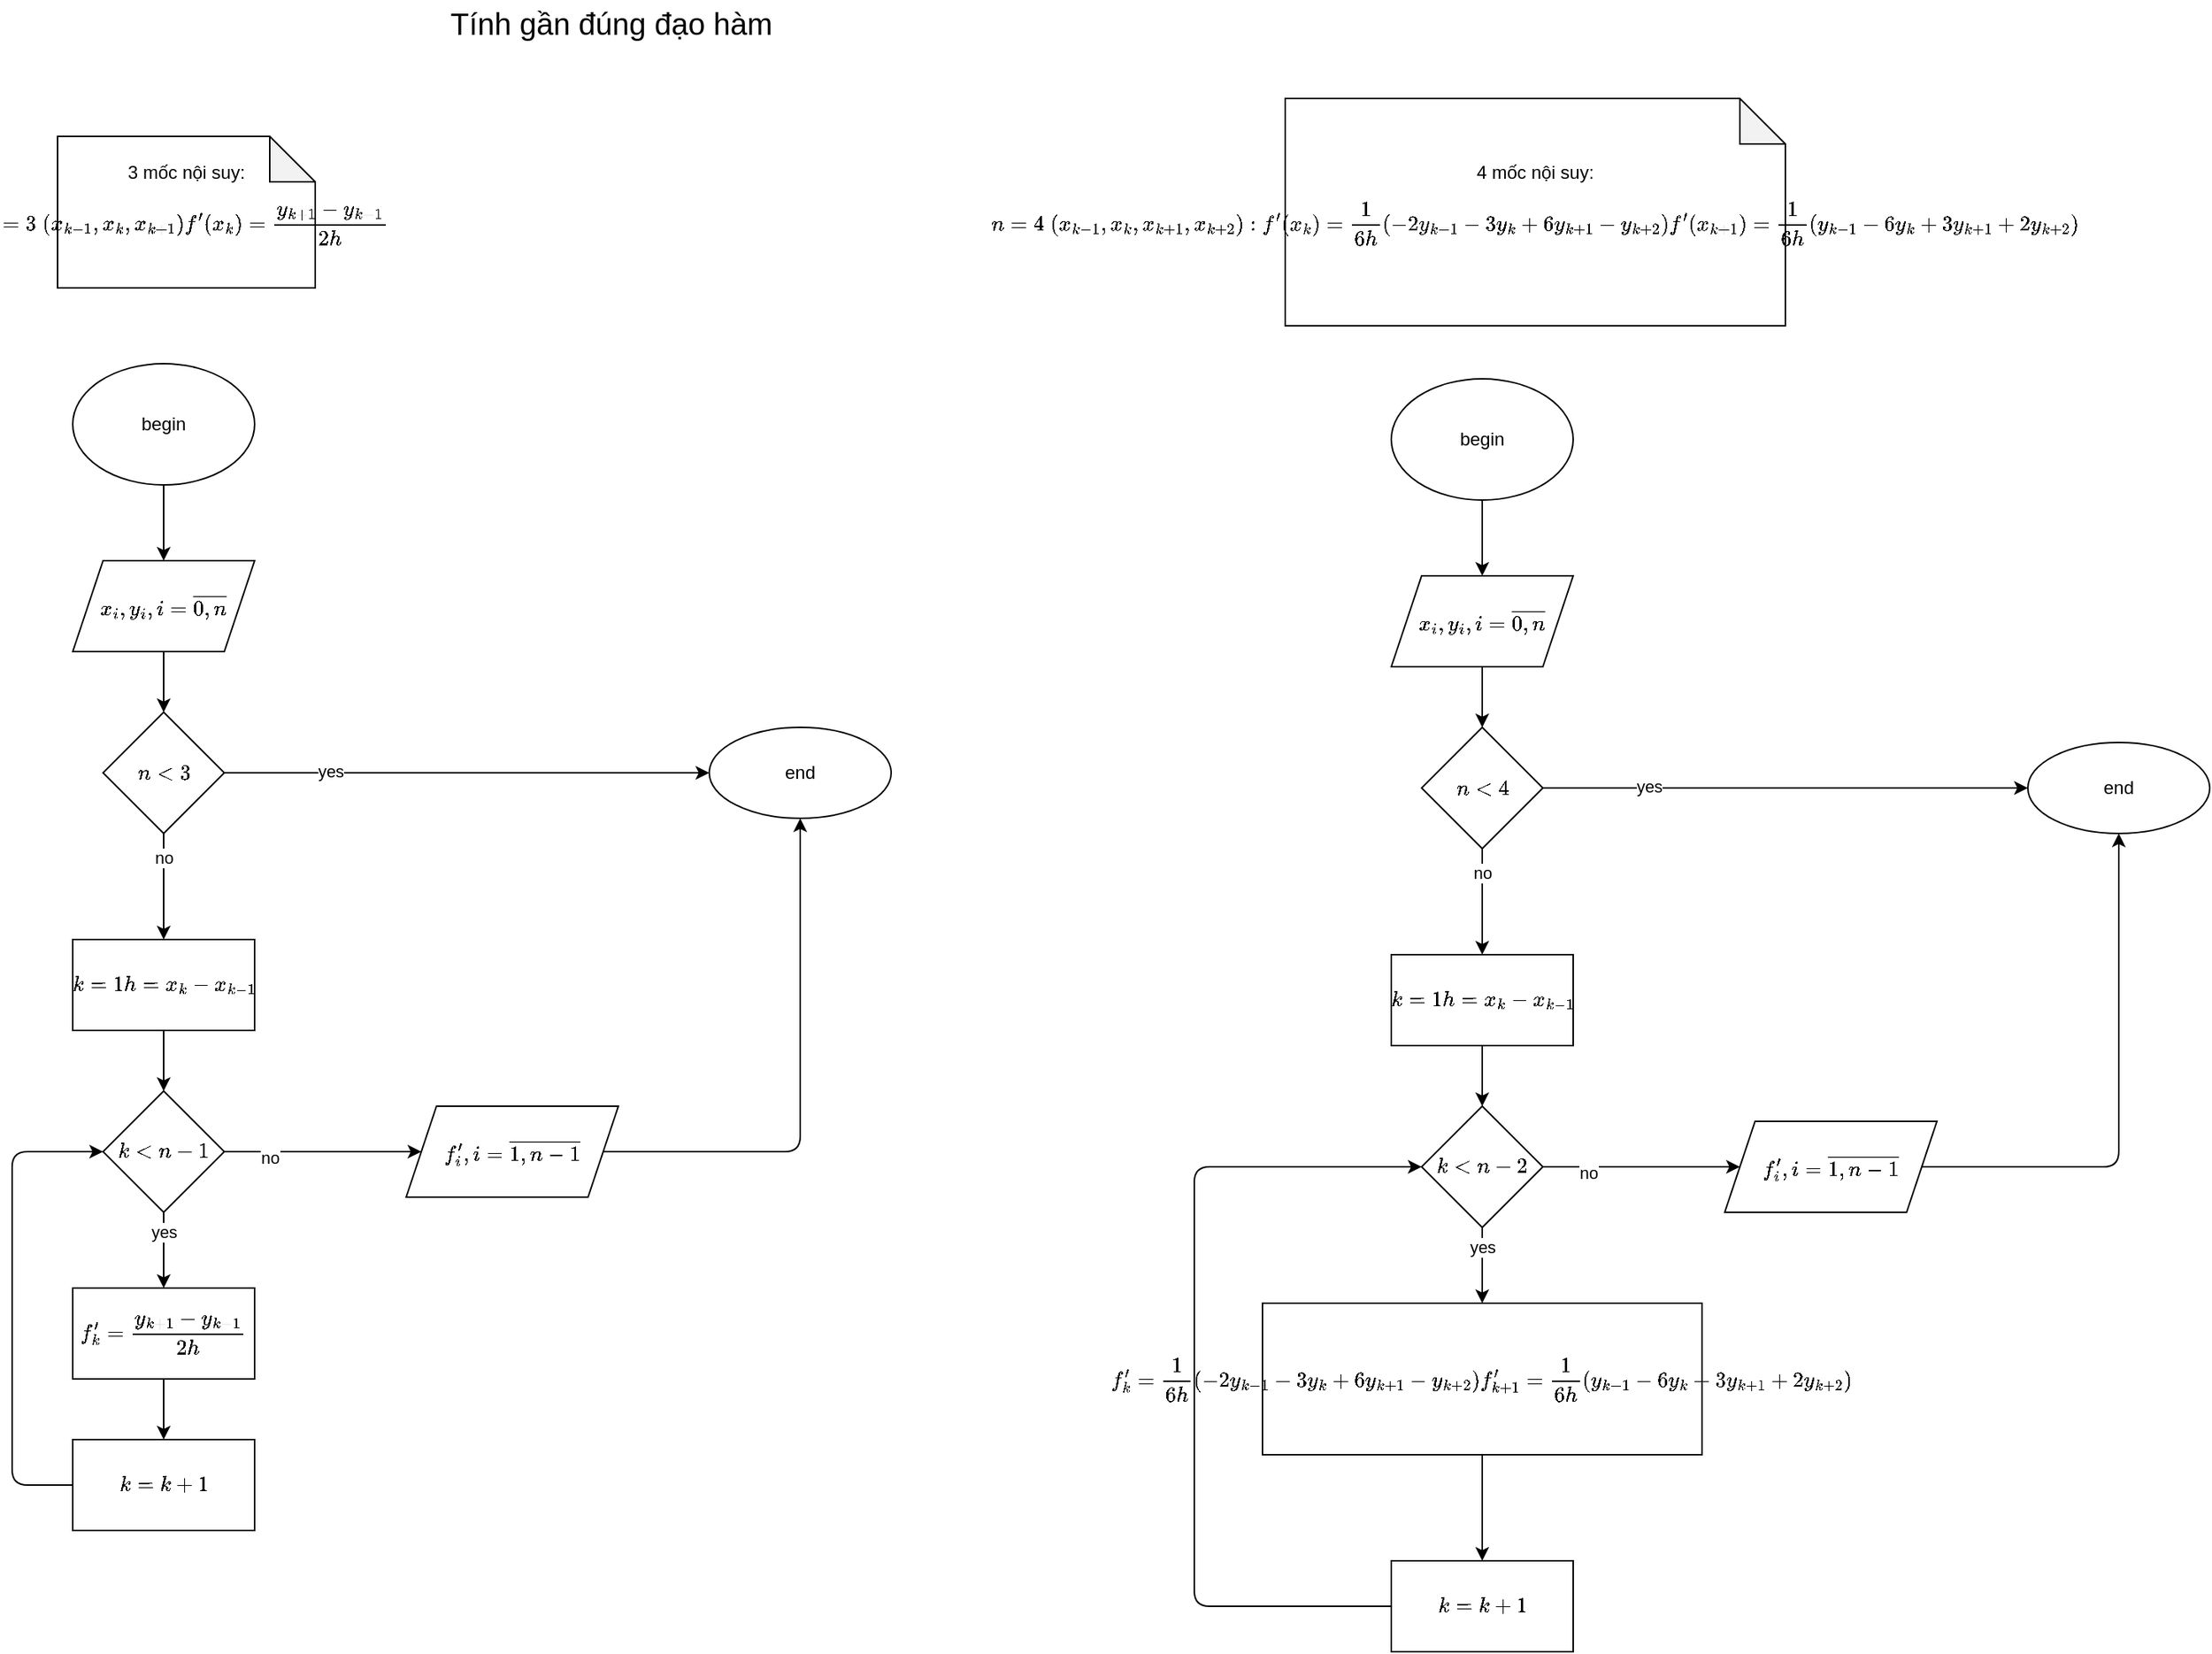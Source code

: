 <mxfile>
    <diagram id="id9vtQxmMrgesIR4HKya" name="Page-1">
        <mxGraphModel dx="686" dy="600" grid="1" gridSize="10" guides="1" tooltips="1" connect="1" arrows="1" fold="1" page="1" pageScale="1" pageWidth="850" pageHeight="1100" math="1" shadow="0">
            <root>
                <mxCell id="0"/>
                <mxCell id="1" parent="0"/>
                <mxCell id="6" value="" style="edgeStyle=none;html=1;" edge="1" parent="1" source="4" target="5">
                    <mxGeometry relative="1" as="geometry"/>
                </mxCell>
                <mxCell id="4" value="begin" style="ellipse;whiteSpace=wrap;html=1;" vertex="1" parent="1">
                    <mxGeometry x="70" y="270" width="120" height="80" as="geometry"/>
                </mxCell>
                <mxCell id="11" value="" style="edgeStyle=none;html=1;" edge="1" parent="1" source="5" target="10">
                    <mxGeometry relative="1" as="geometry"/>
                </mxCell>
                <mxCell id="5" value="&lt;span&gt;$$x_i,y_i,i=\overline{0,n}$$&lt;/span&gt;" style="shape=parallelogram;perimeter=parallelogramPerimeter;whiteSpace=wrap;html=1;fixedSize=1;" vertex="1" parent="1">
                    <mxGeometry x="70" y="400" width="120" height="60" as="geometry"/>
                </mxCell>
                <mxCell id="9" value="3 mốc nội suy:&lt;br&gt;$$n = 3 \; (x_{k-1}, x_{k}, x_{k+1})&amp;nbsp; \\f'(x_k)=\frac{y_{k+1}-y_{k-1}}{2h}$$" style="shape=note;whiteSpace=wrap;html=1;backgroundOutline=1;darkOpacity=0.05;" vertex="1" parent="1">
                    <mxGeometry x="60" y="120" width="170" height="100" as="geometry"/>
                </mxCell>
                <mxCell id="13" value="" style="edgeStyle=none;html=1;" edge="1" parent="1" source="10" target="12">
                    <mxGeometry relative="1" as="geometry">
                        <mxPoint x="270" y="540" as="targetPoint"/>
                    </mxGeometry>
                </mxCell>
                <mxCell id="14" value="yes" style="edgeLabel;html=1;align=center;verticalAlign=middle;resizable=0;points=[];" vertex="1" connectable="0" parent="13">
                    <mxGeometry x="-0.563" y="1" relative="1" as="geometry">
                        <mxPoint as="offset"/>
                    </mxGeometry>
                </mxCell>
                <mxCell id="16" value="" style="edgeStyle=none;html=1;" edge="1" parent="1" source="10" target="15">
                    <mxGeometry relative="1" as="geometry"/>
                </mxCell>
                <mxCell id="17" value="no" style="edgeLabel;html=1;align=center;verticalAlign=middle;resizable=0;points=[];" vertex="1" connectable="0" parent="16">
                    <mxGeometry x="-0.543" relative="1" as="geometry">
                        <mxPoint as="offset"/>
                    </mxGeometry>
                </mxCell>
                <mxCell id="10" value="$$n &amp;lt; 3$$" style="rhombus;whiteSpace=wrap;html=1;" vertex="1" parent="1">
                    <mxGeometry x="90" y="500" width="80" height="80" as="geometry"/>
                </mxCell>
                <mxCell id="12" value="end" style="ellipse;whiteSpace=wrap;html=1;" vertex="1" parent="1">
                    <mxGeometry x="490" y="510" width="120" height="60" as="geometry"/>
                </mxCell>
                <mxCell id="19" value="" style="edgeStyle=none;html=1;exitX=0.5;exitY=1;exitDx=0;exitDy=0;" edge="1" parent="1" source="22" target="18">
                    <mxGeometry relative="1" as="geometry">
                        <mxPoint x="300" y="780" as="sourcePoint"/>
                    </mxGeometry>
                </mxCell>
                <mxCell id="24" value="yes" style="edgeLabel;html=1;align=center;verticalAlign=middle;resizable=0;points=[];" vertex="1" connectable="0" parent="19">
                    <mxGeometry x="-0.471" relative="1" as="geometry">
                        <mxPoint as="offset"/>
                    </mxGeometry>
                </mxCell>
                <mxCell id="15" value="$$k=1\\&lt;br&gt;h=x_k-x_{k-1}$$" style="whiteSpace=wrap;html=1;" vertex="1" parent="1">
                    <mxGeometry x="70" y="650" width="120" height="60" as="geometry"/>
                </mxCell>
                <mxCell id="21" value="" style="edgeStyle=none;html=1;" edge="1" parent="1" source="18" target="20">
                    <mxGeometry relative="1" as="geometry"/>
                </mxCell>
                <mxCell id="18" value="$$f'_k=\frac{y_{k+1}-y_{k-1}}{2h}&lt;br&gt;$$" style="whiteSpace=wrap;html=1;" vertex="1" parent="1">
                    <mxGeometry x="70" y="880" width="120" height="60" as="geometry"/>
                </mxCell>
                <mxCell id="23" value="" style="edgeStyle=none;html=1;exitX=0.5;exitY=1;exitDx=0;exitDy=0;" edge="1" parent="1" source="15" target="22">
                    <mxGeometry relative="1" as="geometry">
                        <mxPoint x="130" y="720" as="sourcePoint"/>
                    </mxGeometry>
                </mxCell>
                <mxCell id="25" style="edgeStyle=none;html=1;exitX=0;exitY=0.5;exitDx=0;exitDy=0;entryX=0;entryY=0.5;entryDx=0;entryDy=0;" edge="1" parent="1" source="20" target="22">
                    <mxGeometry relative="1" as="geometry">
                        <Array as="points">
                            <mxPoint x="30" y="1010"/>
                            <mxPoint x="30" y="790"/>
                        </Array>
                    </mxGeometry>
                </mxCell>
                <mxCell id="20" value="$$k=k+1$$" style="whiteSpace=wrap;html=1;" vertex="1" parent="1">
                    <mxGeometry x="70" y="980" width="120" height="60" as="geometry"/>
                </mxCell>
                <mxCell id="30" value="" style="edgeStyle=none;html=1;" edge="1" parent="1" source="22" target="29">
                    <mxGeometry relative="1" as="geometry"/>
                </mxCell>
                <mxCell id="32" value="no" style="edgeLabel;html=1;align=center;verticalAlign=middle;resizable=0;points=[];" vertex="1" connectable="0" parent="30">
                    <mxGeometry x="-0.537" y="-4" relative="1" as="geometry">
                        <mxPoint as="offset"/>
                    </mxGeometry>
                </mxCell>
                <mxCell id="22" value="$$k&amp;lt;n-1$$" style="rhombus;whiteSpace=wrap;html=1;" vertex="1" parent="1">
                    <mxGeometry x="90" y="750" width="80" height="80" as="geometry"/>
                </mxCell>
                <mxCell id="31" style="edgeStyle=none;html=1;exitX=1;exitY=0.5;exitDx=0;exitDy=0;entryX=0.5;entryY=1;entryDx=0;entryDy=0;" edge="1" parent="1" source="29" target="12">
                    <mxGeometry relative="1" as="geometry">
                        <Array as="points">
                            <mxPoint x="550" y="790"/>
                        </Array>
                    </mxGeometry>
                </mxCell>
                <mxCell id="29" value="$$f'_i,i=\overline{1,n-1}$$" style="shape=parallelogram;perimeter=parallelogramPerimeter;whiteSpace=wrap;html=1;fixedSize=1;" vertex="1" parent="1">
                    <mxGeometry x="290" y="760" width="140" height="60" as="geometry"/>
                </mxCell>
                <mxCell id="33" value="4 mốc nội suy:&lt;br&gt;$$n=4\; (x_{k-1}, x_{k}, x_{k+1}, x_{k+2})&lt;br&gt;: \\&lt;br&gt;f'(x_k)=\frac{1}{6h}(-2y_{k-1}-3y_k+6y_{k+1}-y_{k+2})\\&lt;br&gt;f'(x_{k+1})=\frac{1}{6h}(y_{k-1}-6y_k+3y_{k+1}+2y_{k+2})$$" style="shape=note;whiteSpace=wrap;html=1;backgroundOutline=1;darkOpacity=0.05;" vertex="1" parent="1">
                    <mxGeometry x="870" y="95" width="330" height="150" as="geometry"/>
                </mxCell>
                <mxCell id="34" value="&lt;font style=&quot;font-size: 20px&quot;&gt;Tính gần đúng đạo hàm&lt;/font&gt;" style="text;html=1;strokeColor=none;fillColor=none;align=center;verticalAlign=middle;whiteSpace=wrap;rounded=0;" vertex="1" parent="1">
                    <mxGeometry x="268" y="30" width="315" height="30" as="geometry"/>
                </mxCell>
                <mxCell id="35" value="" style="edgeStyle=none;html=1;" edge="1" source="36" target="38" parent="1">
                    <mxGeometry relative="1" as="geometry"/>
                </mxCell>
                <mxCell id="36" value="begin" style="ellipse;whiteSpace=wrap;html=1;" vertex="1" parent="1">
                    <mxGeometry x="940" y="280" width="120" height="80" as="geometry"/>
                </mxCell>
                <mxCell id="37" value="" style="edgeStyle=none;html=1;" edge="1" source="38" target="43" parent="1">
                    <mxGeometry relative="1" as="geometry"/>
                </mxCell>
                <mxCell id="38" value="&lt;span&gt;$$x_i,y_i,i=\overline{0,n}$$&lt;/span&gt;" style="shape=parallelogram;perimeter=parallelogramPerimeter;whiteSpace=wrap;html=1;fixedSize=1;" vertex="1" parent="1">
                    <mxGeometry x="940" y="410" width="120" height="60" as="geometry"/>
                </mxCell>
                <mxCell id="39" value="" style="edgeStyle=none;html=1;" edge="1" source="43" target="44" parent="1">
                    <mxGeometry relative="1" as="geometry">
                        <mxPoint x="1140" y="550" as="targetPoint"/>
                    </mxGeometry>
                </mxCell>
                <mxCell id="40" value="yes" style="edgeLabel;html=1;align=center;verticalAlign=middle;resizable=0;points=[];" vertex="1" connectable="0" parent="39">
                    <mxGeometry x="-0.563" y="1" relative="1" as="geometry">
                        <mxPoint as="offset"/>
                    </mxGeometry>
                </mxCell>
                <mxCell id="41" value="" style="edgeStyle=none;html=1;" edge="1" source="43" target="47" parent="1">
                    <mxGeometry relative="1" as="geometry"/>
                </mxCell>
                <mxCell id="42" value="no" style="edgeLabel;html=1;align=center;verticalAlign=middle;resizable=0;points=[];" vertex="1" connectable="0" parent="41">
                    <mxGeometry x="-0.543" relative="1" as="geometry">
                        <mxPoint as="offset"/>
                    </mxGeometry>
                </mxCell>
                <mxCell id="43" value="$$n &amp;lt; 4$$" style="rhombus;whiteSpace=wrap;html=1;" vertex="1" parent="1">
                    <mxGeometry x="960" y="510" width="80" height="80" as="geometry"/>
                </mxCell>
                <mxCell id="44" value="end" style="ellipse;whiteSpace=wrap;html=1;" vertex="1" parent="1">
                    <mxGeometry x="1360" y="520" width="120" height="60" as="geometry"/>
                </mxCell>
                <mxCell id="45" value="" style="edgeStyle=none;html=1;exitX=0.5;exitY=1;exitDx=0;exitDy=0;" edge="1" source="55" target="49" parent="1">
                    <mxGeometry relative="1" as="geometry">
                        <mxPoint x="1170" y="790" as="sourcePoint"/>
                    </mxGeometry>
                </mxCell>
                <mxCell id="46" value="yes" style="edgeLabel;html=1;align=center;verticalAlign=middle;resizable=0;points=[];" vertex="1" connectable="0" parent="45">
                    <mxGeometry x="-0.471" relative="1" as="geometry">
                        <mxPoint as="offset"/>
                    </mxGeometry>
                </mxCell>
                <mxCell id="47" value="$$k=1\\&lt;br&gt;h=x_k-x_{k-1}$$" style="whiteSpace=wrap;html=1;" vertex="1" parent="1">
                    <mxGeometry x="940" y="660" width="120" height="60" as="geometry"/>
                </mxCell>
                <mxCell id="48" value="" style="edgeStyle=none;html=1;" edge="1" source="49" target="52" parent="1">
                    <mxGeometry relative="1" as="geometry"/>
                </mxCell>
                <mxCell id="49" value="$$f'_k=\frac{1}{6h}(-2y_{k-1}-3y_k+6y_{k+1}-y_{k+2})\\&lt;br&gt;f'_{k+1}=\frac{1}{6h}(y_{k-1}-6y_k+3y_{k+1}+2y_{k+2})$$" style="whiteSpace=wrap;html=1;" vertex="1" parent="1">
                    <mxGeometry x="855" y="890" width="290" height="100" as="geometry"/>
                </mxCell>
                <mxCell id="50" value="" style="edgeStyle=none;html=1;exitX=0.5;exitY=1;exitDx=0;exitDy=0;" edge="1" source="47" target="55" parent="1">
                    <mxGeometry relative="1" as="geometry">
                        <mxPoint x="1000" y="730" as="sourcePoint"/>
                    </mxGeometry>
                </mxCell>
                <mxCell id="51" style="edgeStyle=none;html=1;exitX=0;exitY=0.5;exitDx=0;exitDy=0;entryX=0;entryY=0.5;entryDx=0;entryDy=0;" edge="1" source="52" target="55" parent="1">
                    <mxGeometry relative="1" as="geometry">
                        <Array as="points">
                            <mxPoint x="810" y="1090"/>
                            <mxPoint x="810" y="1020"/>
                            <mxPoint x="810" y="800"/>
                            <mxPoint x="900" y="800"/>
                        </Array>
                    </mxGeometry>
                </mxCell>
                <mxCell id="52" value="$$k=k+1$$" style="whiteSpace=wrap;html=1;" vertex="1" parent="1">
                    <mxGeometry x="940" y="1060" width="120" height="60" as="geometry"/>
                </mxCell>
                <mxCell id="53" value="" style="edgeStyle=none;html=1;" edge="1" source="55" target="57" parent="1">
                    <mxGeometry relative="1" as="geometry"/>
                </mxCell>
                <mxCell id="54" value="no" style="edgeLabel;html=1;align=center;verticalAlign=middle;resizable=0;points=[];" vertex="1" connectable="0" parent="53">
                    <mxGeometry x="-0.537" y="-4" relative="1" as="geometry">
                        <mxPoint as="offset"/>
                    </mxGeometry>
                </mxCell>
                <mxCell id="55" value="$$k&amp;lt;n-2$$" style="rhombus;whiteSpace=wrap;html=1;" vertex="1" parent="1">
                    <mxGeometry x="960" y="760" width="80" height="80" as="geometry"/>
                </mxCell>
                <mxCell id="56" style="edgeStyle=none;html=1;exitX=1;exitY=0.5;exitDx=0;exitDy=0;entryX=0.5;entryY=1;entryDx=0;entryDy=0;" edge="1" source="57" target="44" parent="1">
                    <mxGeometry relative="1" as="geometry">
                        <Array as="points">
                            <mxPoint x="1420" y="800"/>
                        </Array>
                    </mxGeometry>
                </mxCell>
                <mxCell id="57" value="$$f'_i,i=\overline{1,n-1}$$" style="shape=parallelogram;perimeter=parallelogramPerimeter;whiteSpace=wrap;html=1;fixedSize=1;" vertex="1" parent="1">
                    <mxGeometry x="1160" y="770" width="140" height="60" as="geometry"/>
                </mxCell>
            </root>
        </mxGraphModel>
    </diagram>
</mxfile>